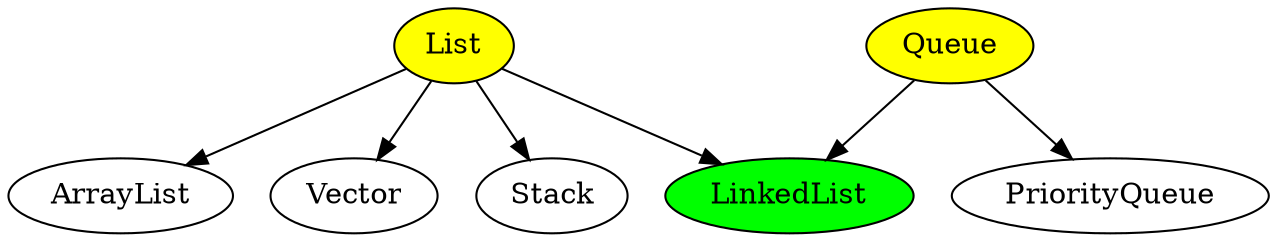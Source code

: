 digraph G {
    LinkedList[style=filled, fillcolor=green]
    List[style=filled, fillcolor=yellow]
    Queue[style=filled, fillcolor=yellow]
    

    List->ArrayList
    List->LinkedList
    List->Vector
    List->Stack

    Queue->LinkedList 
    Queue->PriorityQueue 
}


